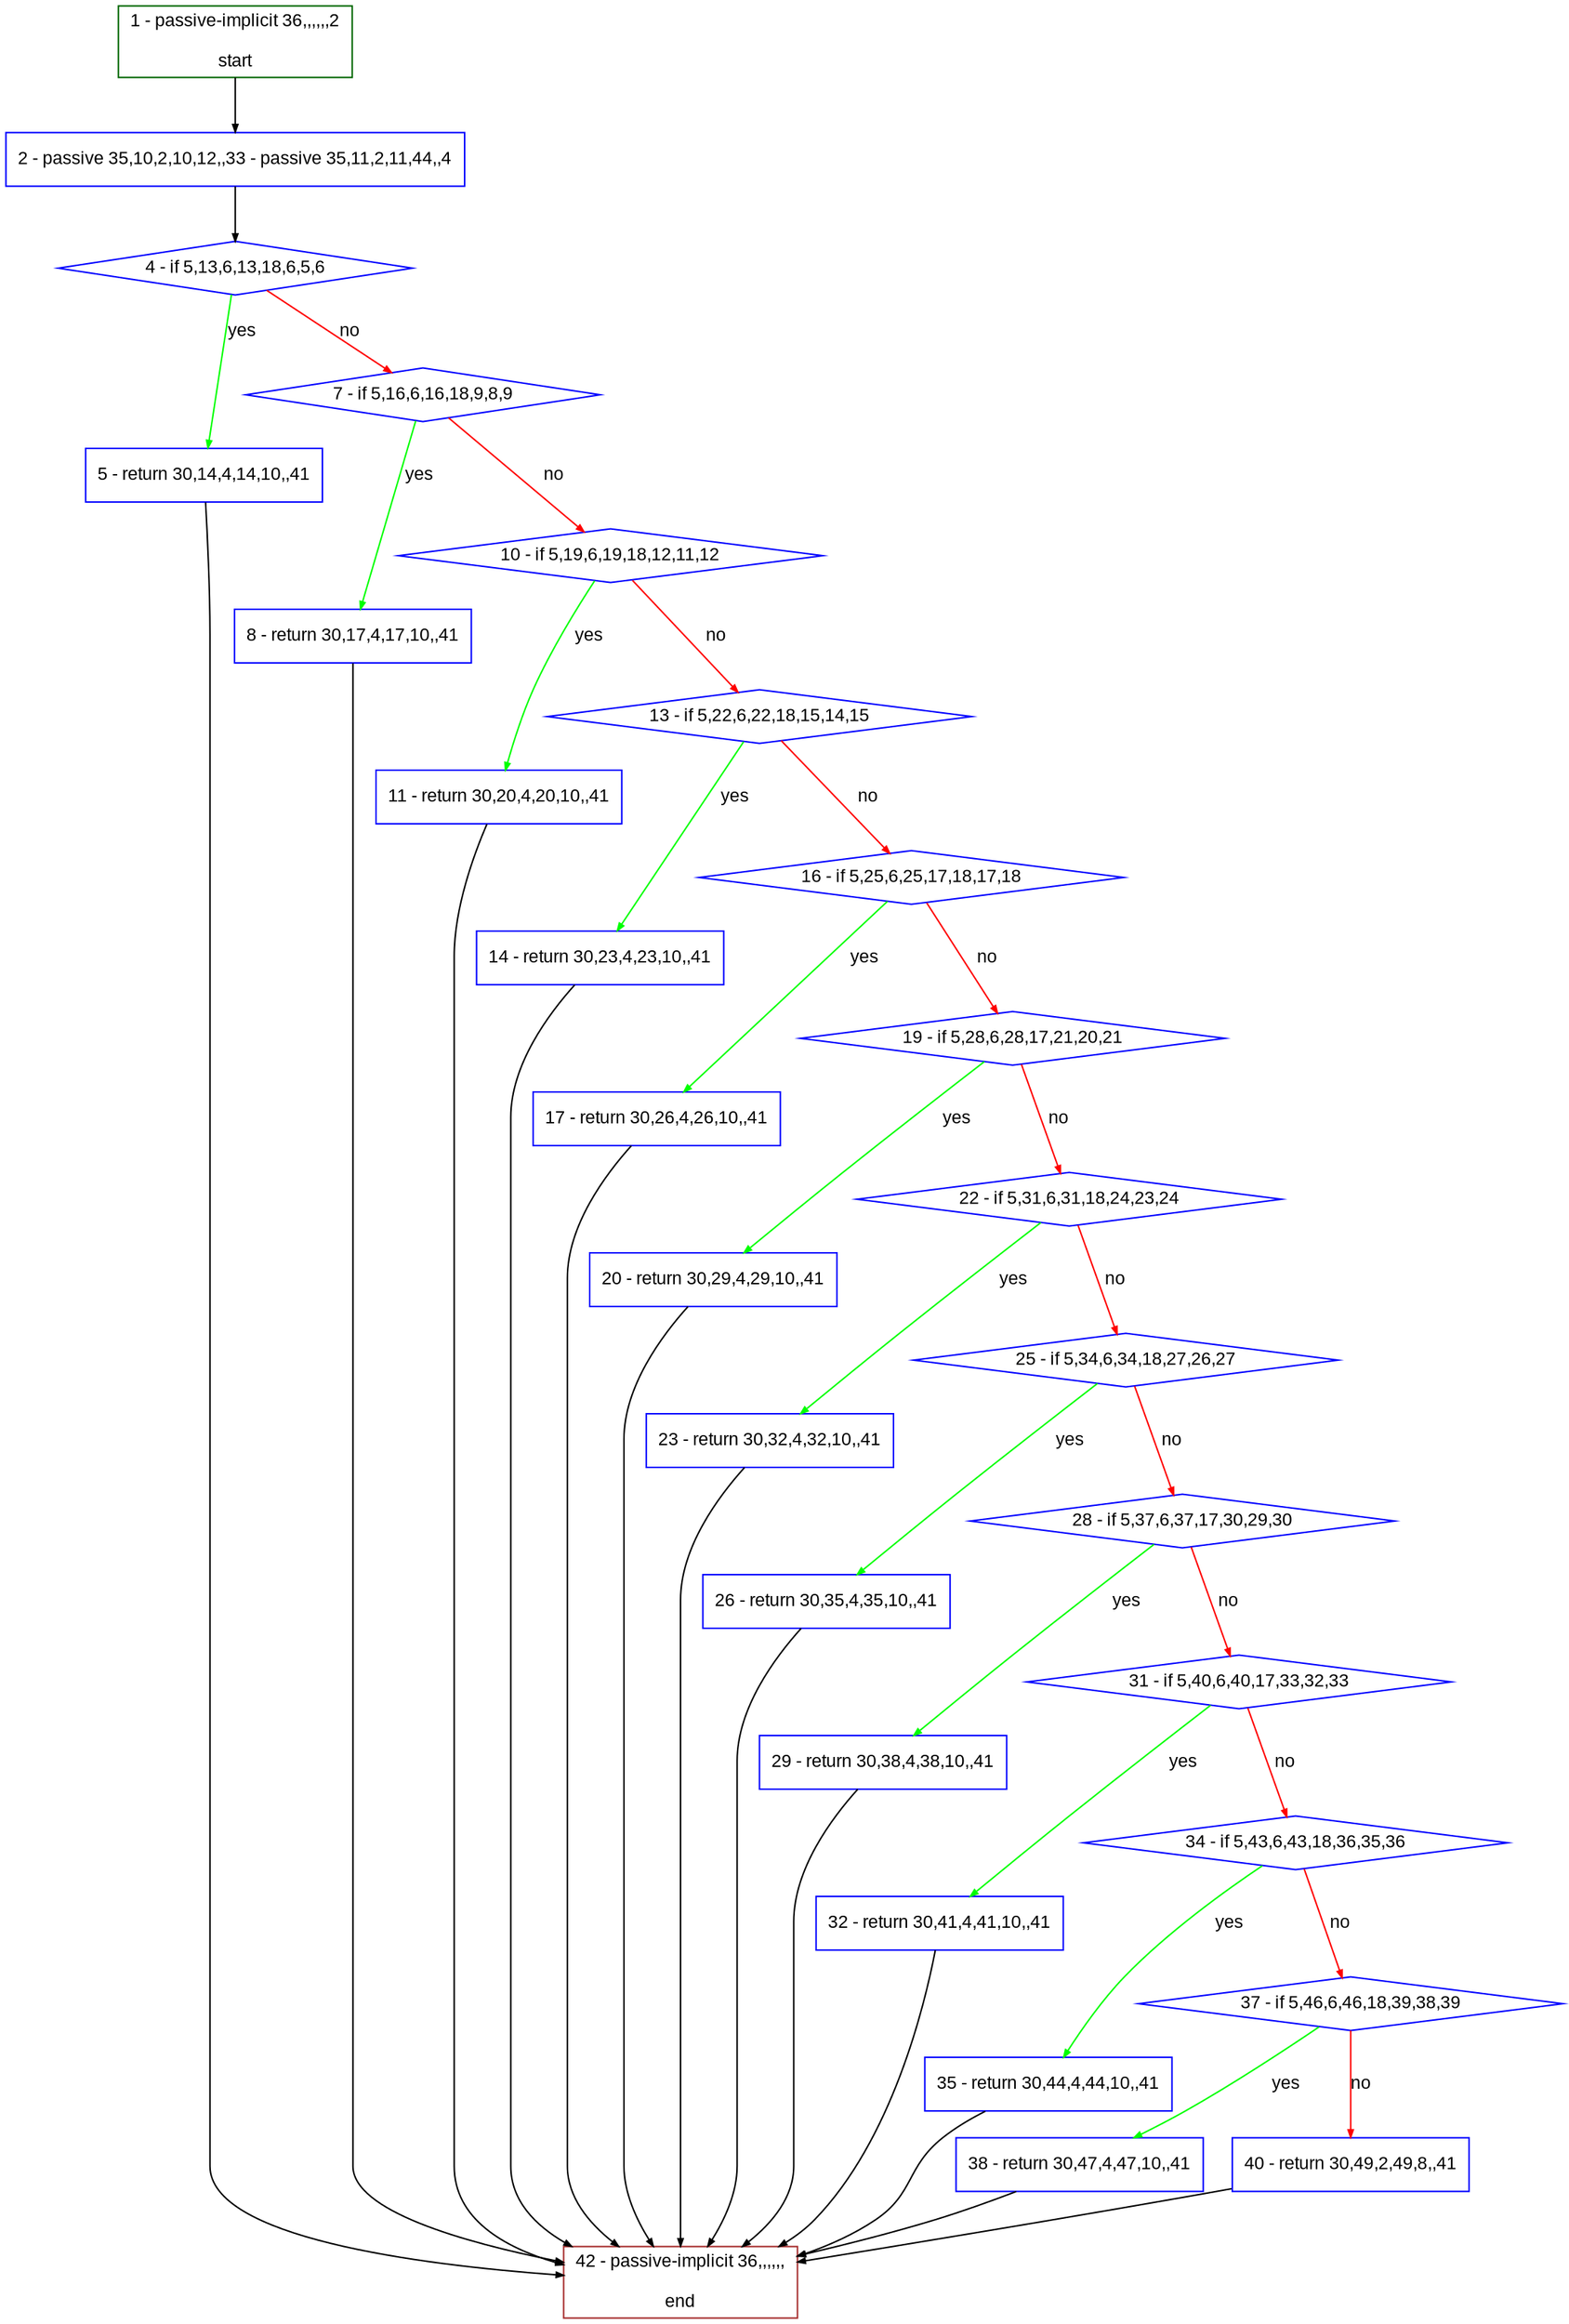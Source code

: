 digraph "" {
  graph [bgcolor="white", fillcolor="#FFFFCC", pack="true", packmode="clust", fontname="Arial", label="", fontsize="12", compound="true", style="rounded,filled"];
  node [node_initialized="no", fillcolor="white", fontname="Arial", label="", color="grey", fontsize="12", fixedsize="false", compound="true", shape="rectangle", style="filled"];
  edge [arrowtail="none", lhead="", fontcolor="black", fontname="Arial", label="", color="black", fontsize="12", arrowhead="normal", arrowsize="0.5", compound="true", ltail="", dir="forward"];
  __N1 [fillcolor="#ffffff", label="2 - passive 35,10,2,10,12,,33 - passive 35,11,2,11,44,,4", color="#0000ff", shape="box", style="filled"];
  __N2 [fillcolor="#ffffff", label="1 - passive-implicit 36,,,,,,2\n\nstart", color="#006400", shape="box", style="filled"];
  __N3 [fillcolor="#ffffff", label="4 - if 5,13,6,13,18,6,5,6", color="#0000ff", shape="diamond", style="filled"];
  __N4 [fillcolor="#ffffff", label="5 - return 30,14,4,14,10,,41", color="#0000ff", shape="box", style="filled"];
  __N5 [fillcolor="#ffffff", label="7 - if 5,16,6,16,18,9,8,9", color="#0000ff", shape="diamond", style="filled"];
  __N6 [fillcolor="#ffffff", label="42 - passive-implicit 36,,,,,,\n\nend", color="#a52a2a", shape="box", style="filled"];
  __N7 [fillcolor="#ffffff", label="8 - return 30,17,4,17,10,,41", color="#0000ff", shape="box", style="filled"];
  __N8 [fillcolor="#ffffff", label="10 - if 5,19,6,19,18,12,11,12", color="#0000ff", shape="diamond", style="filled"];
  __N9 [fillcolor="#ffffff", label="11 - return 30,20,4,20,10,,41", color="#0000ff", shape="box", style="filled"];
  __N10 [fillcolor="#ffffff", label="13 - if 5,22,6,22,18,15,14,15", color="#0000ff", shape="diamond", style="filled"];
  __N11 [fillcolor="#ffffff", label="14 - return 30,23,4,23,10,,41", color="#0000ff", shape="box", style="filled"];
  __N12 [fillcolor="#ffffff", label="16 - if 5,25,6,25,17,18,17,18", color="#0000ff", shape="diamond", style="filled"];
  __N13 [fillcolor="#ffffff", label="17 - return 30,26,4,26,10,,41", color="#0000ff", shape="box", style="filled"];
  __N14 [fillcolor="#ffffff", label="19 - if 5,28,6,28,17,21,20,21", color="#0000ff", shape="diamond", style="filled"];
  __N15 [fillcolor="#ffffff", label="20 - return 30,29,4,29,10,,41", color="#0000ff", shape="box", style="filled"];
  __N16 [fillcolor="#ffffff", label="22 - if 5,31,6,31,18,24,23,24", color="#0000ff", shape="diamond", style="filled"];
  __N17 [fillcolor="#ffffff", label="23 - return 30,32,4,32,10,,41", color="#0000ff", shape="box", style="filled"];
  __N18 [fillcolor="#ffffff", label="25 - if 5,34,6,34,18,27,26,27", color="#0000ff", shape="diamond", style="filled"];
  __N19 [fillcolor="#ffffff", label="26 - return 30,35,4,35,10,,41", color="#0000ff", shape="box", style="filled"];
  __N20 [fillcolor="#ffffff", label="28 - if 5,37,6,37,17,30,29,30", color="#0000ff", shape="diamond", style="filled"];
  __N21 [fillcolor="#ffffff", label="29 - return 30,38,4,38,10,,41", color="#0000ff", shape="box", style="filled"];
  __N22 [fillcolor="#ffffff", label="31 - if 5,40,6,40,17,33,32,33", color="#0000ff", shape="diamond", style="filled"];
  __N23 [fillcolor="#ffffff", label="32 - return 30,41,4,41,10,,41", color="#0000ff", shape="box", style="filled"];
  __N24 [fillcolor="#ffffff", label="34 - if 5,43,6,43,18,36,35,36", color="#0000ff", shape="diamond", style="filled"];
  __N25 [fillcolor="#ffffff", label="35 - return 30,44,4,44,10,,41", color="#0000ff", shape="box", style="filled"];
  __N26 [fillcolor="#ffffff", label="37 - if 5,46,6,46,18,39,38,39", color="#0000ff", shape="diamond", style="filled"];
  __N27 [fillcolor="#ffffff", label="38 - return 30,47,4,47,10,,41", color="#0000ff", shape="box", style="filled"];
  __N28 [fillcolor="#ffffff", label="40 - return 30,49,2,49,8,,41", color="#0000ff", shape="box", style="filled"];
  __N2 -> __N1 [arrowtail="none", color="#000000", label="", arrowhead="normal", dir="forward"];
  __N1 -> __N3 [arrowtail="none", color="#000000", label="", arrowhead="normal", dir="forward"];
  __N3 -> __N4 [arrowtail="none", color="#00ff00", label="yes", arrowhead="normal", dir="forward"];
  __N3 -> __N5 [arrowtail="none", color="#ff0000", label="no", arrowhead="normal", dir="forward"];
  __N4 -> __N6 [arrowtail="none", color="#000000", label="", arrowhead="normal", dir="forward"];
  __N5 -> __N7 [arrowtail="none", color="#00ff00", label="yes", arrowhead="normal", dir="forward"];
  __N5 -> __N8 [arrowtail="none", color="#ff0000", label="no", arrowhead="normal", dir="forward"];
  __N7 -> __N6 [arrowtail="none", color="#000000", label="", arrowhead="normal", dir="forward"];
  __N8 -> __N9 [arrowtail="none", color="#00ff00", label="yes", arrowhead="normal", dir="forward"];
  __N8 -> __N10 [arrowtail="none", color="#ff0000", label="no", arrowhead="normal", dir="forward"];
  __N9 -> __N6 [arrowtail="none", color="#000000", label="", arrowhead="normal", dir="forward"];
  __N10 -> __N11 [arrowtail="none", color="#00ff00", label="yes", arrowhead="normal", dir="forward"];
  __N10 -> __N12 [arrowtail="none", color="#ff0000", label="no", arrowhead="normal", dir="forward"];
  __N11 -> __N6 [arrowtail="none", color="#000000", label="", arrowhead="normal", dir="forward"];
  __N12 -> __N13 [arrowtail="none", color="#00ff00", label="yes", arrowhead="normal", dir="forward"];
  __N12 -> __N14 [arrowtail="none", color="#ff0000", label="no", arrowhead="normal", dir="forward"];
  __N13 -> __N6 [arrowtail="none", color="#000000", label="", arrowhead="normal", dir="forward"];
  __N14 -> __N15 [arrowtail="none", color="#00ff00", label="yes", arrowhead="normal", dir="forward"];
  __N14 -> __N16 [arrowtail="none", color="#ff0000", label="no", arrowhead="normal", dir="forward"];
  __N15 -> __N6 [arrowtail="none", color="#000000", label="", arrowhead="normal", dir="forward"];
  __N16 -> __N17 [arrowtail="none", color="#00ff00", label="yes", arrowhead="normal", dir="forward"];
  __N16 -> __N18 [arrowtail="none", color="#ff0000", label="no", arrowhead="normal", dir="forward"];
  __N17 -> __N6 [arrowtail="none", color="#000000", label="", arrowhead="normal", dir="forward"];
  __N18 -> __N19 [arrowtail="none", color="#00ff00", label="yes", arrowhead="normal", dir="forward"];
  __N18 -> __N20 [arrowtail="none", color="#ff0000", label="no", arrowhead="normal", dir="forward"];
  __N19 -> __N6 [arrowtail="none", color="#000000", label="", arrowhead="normal", dir="forward"];
  __N20 -> __N21 [arrowtail="none", color="#00ff00", label="yes", arrowhead="normal", dir="forward"];
  __N20 -> __N22 [arrowtail="none", color="#ff0000", label="no", arrowhead="normal", dir="forward"];
  __N21 -> __N6 [arrowtail="none", color="#000000", label="", arrowhead="normal", dir="forward"];
  __N22 -> __N23 [arrowtail="none", color="#00ff00", label="yes", arrowhead="normal", dir="forward"];
  __N22 -> __N24 [arrowtail="none", color="#ff0000", label="no", arrowhead="normal", dir="forward"];
  __N23 -> __N6 [arrowtail="none", color="#000000", label="", arrowhead="normal", dir="forward"];
  __N24 -> __N25 [arrowtail="none", color="#00ff00", label="yes", arrowhead="normal", dir="forward"];
  __N24 -> __N26 [arrowtail="none", color="#ff0000", label="no", arrowhead="normal", dir="forward"];
  __N25 -> __N6 [arrowtail="none", color="#000000", label="", arrowhead="normal", dir="forward"];
  __N26 -> __N27 [arrowtail="none", color="#00ff00", label="yes", arrowhead="normal", dir="forward"];
  __N26 -> __N28 [arrowtail="none", color="#ff0000", label="no", arrowhead="normal", dir="forward"];
  __N27 -> __N6 [arrowtail="none", color="#000000", label="", arrowhead="normal", dir="forward"];
  __N28 -> __N6 [arrowtail="none", color="#000000", label="", arrowhead="normal", dir="forward"];
}
